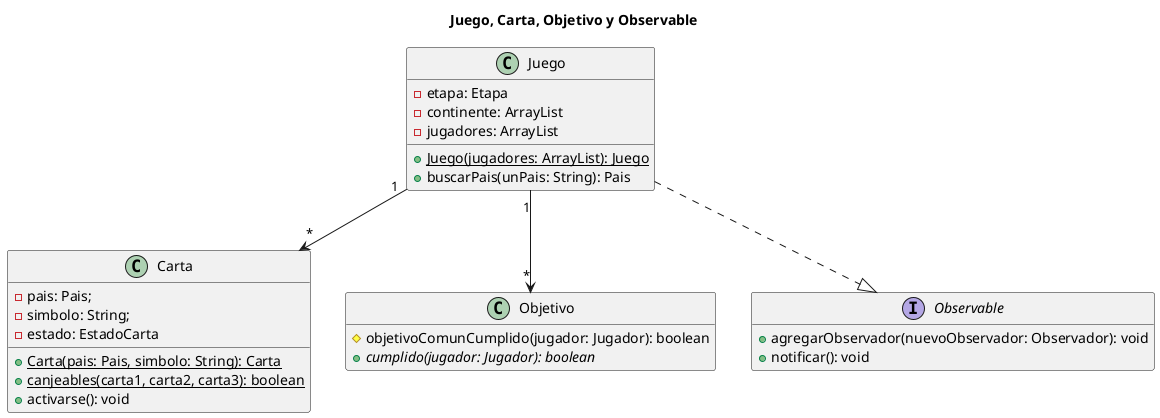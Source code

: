 @startuml

title Juego, Carta, Objetivo y Observable

class Juego {
    - etapa: Etapa
    - continente: ArrayList
    - jugadores: ArrayList
    + {static} Juego(jugadores: ArrayList): Juego
    + buscarPais(unPais: String): Pais
}

Juego "1" --> "*" Carta

class Carta {
    - pais: Pais;
    - simbolo: String;
    - estado: EstadoCarta
    + {static} Carta(pais: Pais, simbolo: String): Carta
    + {static} canjeables(carta1, carta2, carta3): boolean
    + activarse(): void
}

Juego "1" --> "*" Objetivo

class Objetivo {
    # objetivoComunCumplido(jugador: Jugador): boolean
    + {abstract} cumplido(jugador: Jugador): boolean
}

interface Observable {
    + agregarObservador(nuevoObservador: Observador): void
    + notificar(): void
}

class Juego
hide empty members
Juego ..|> Observable

@enduml